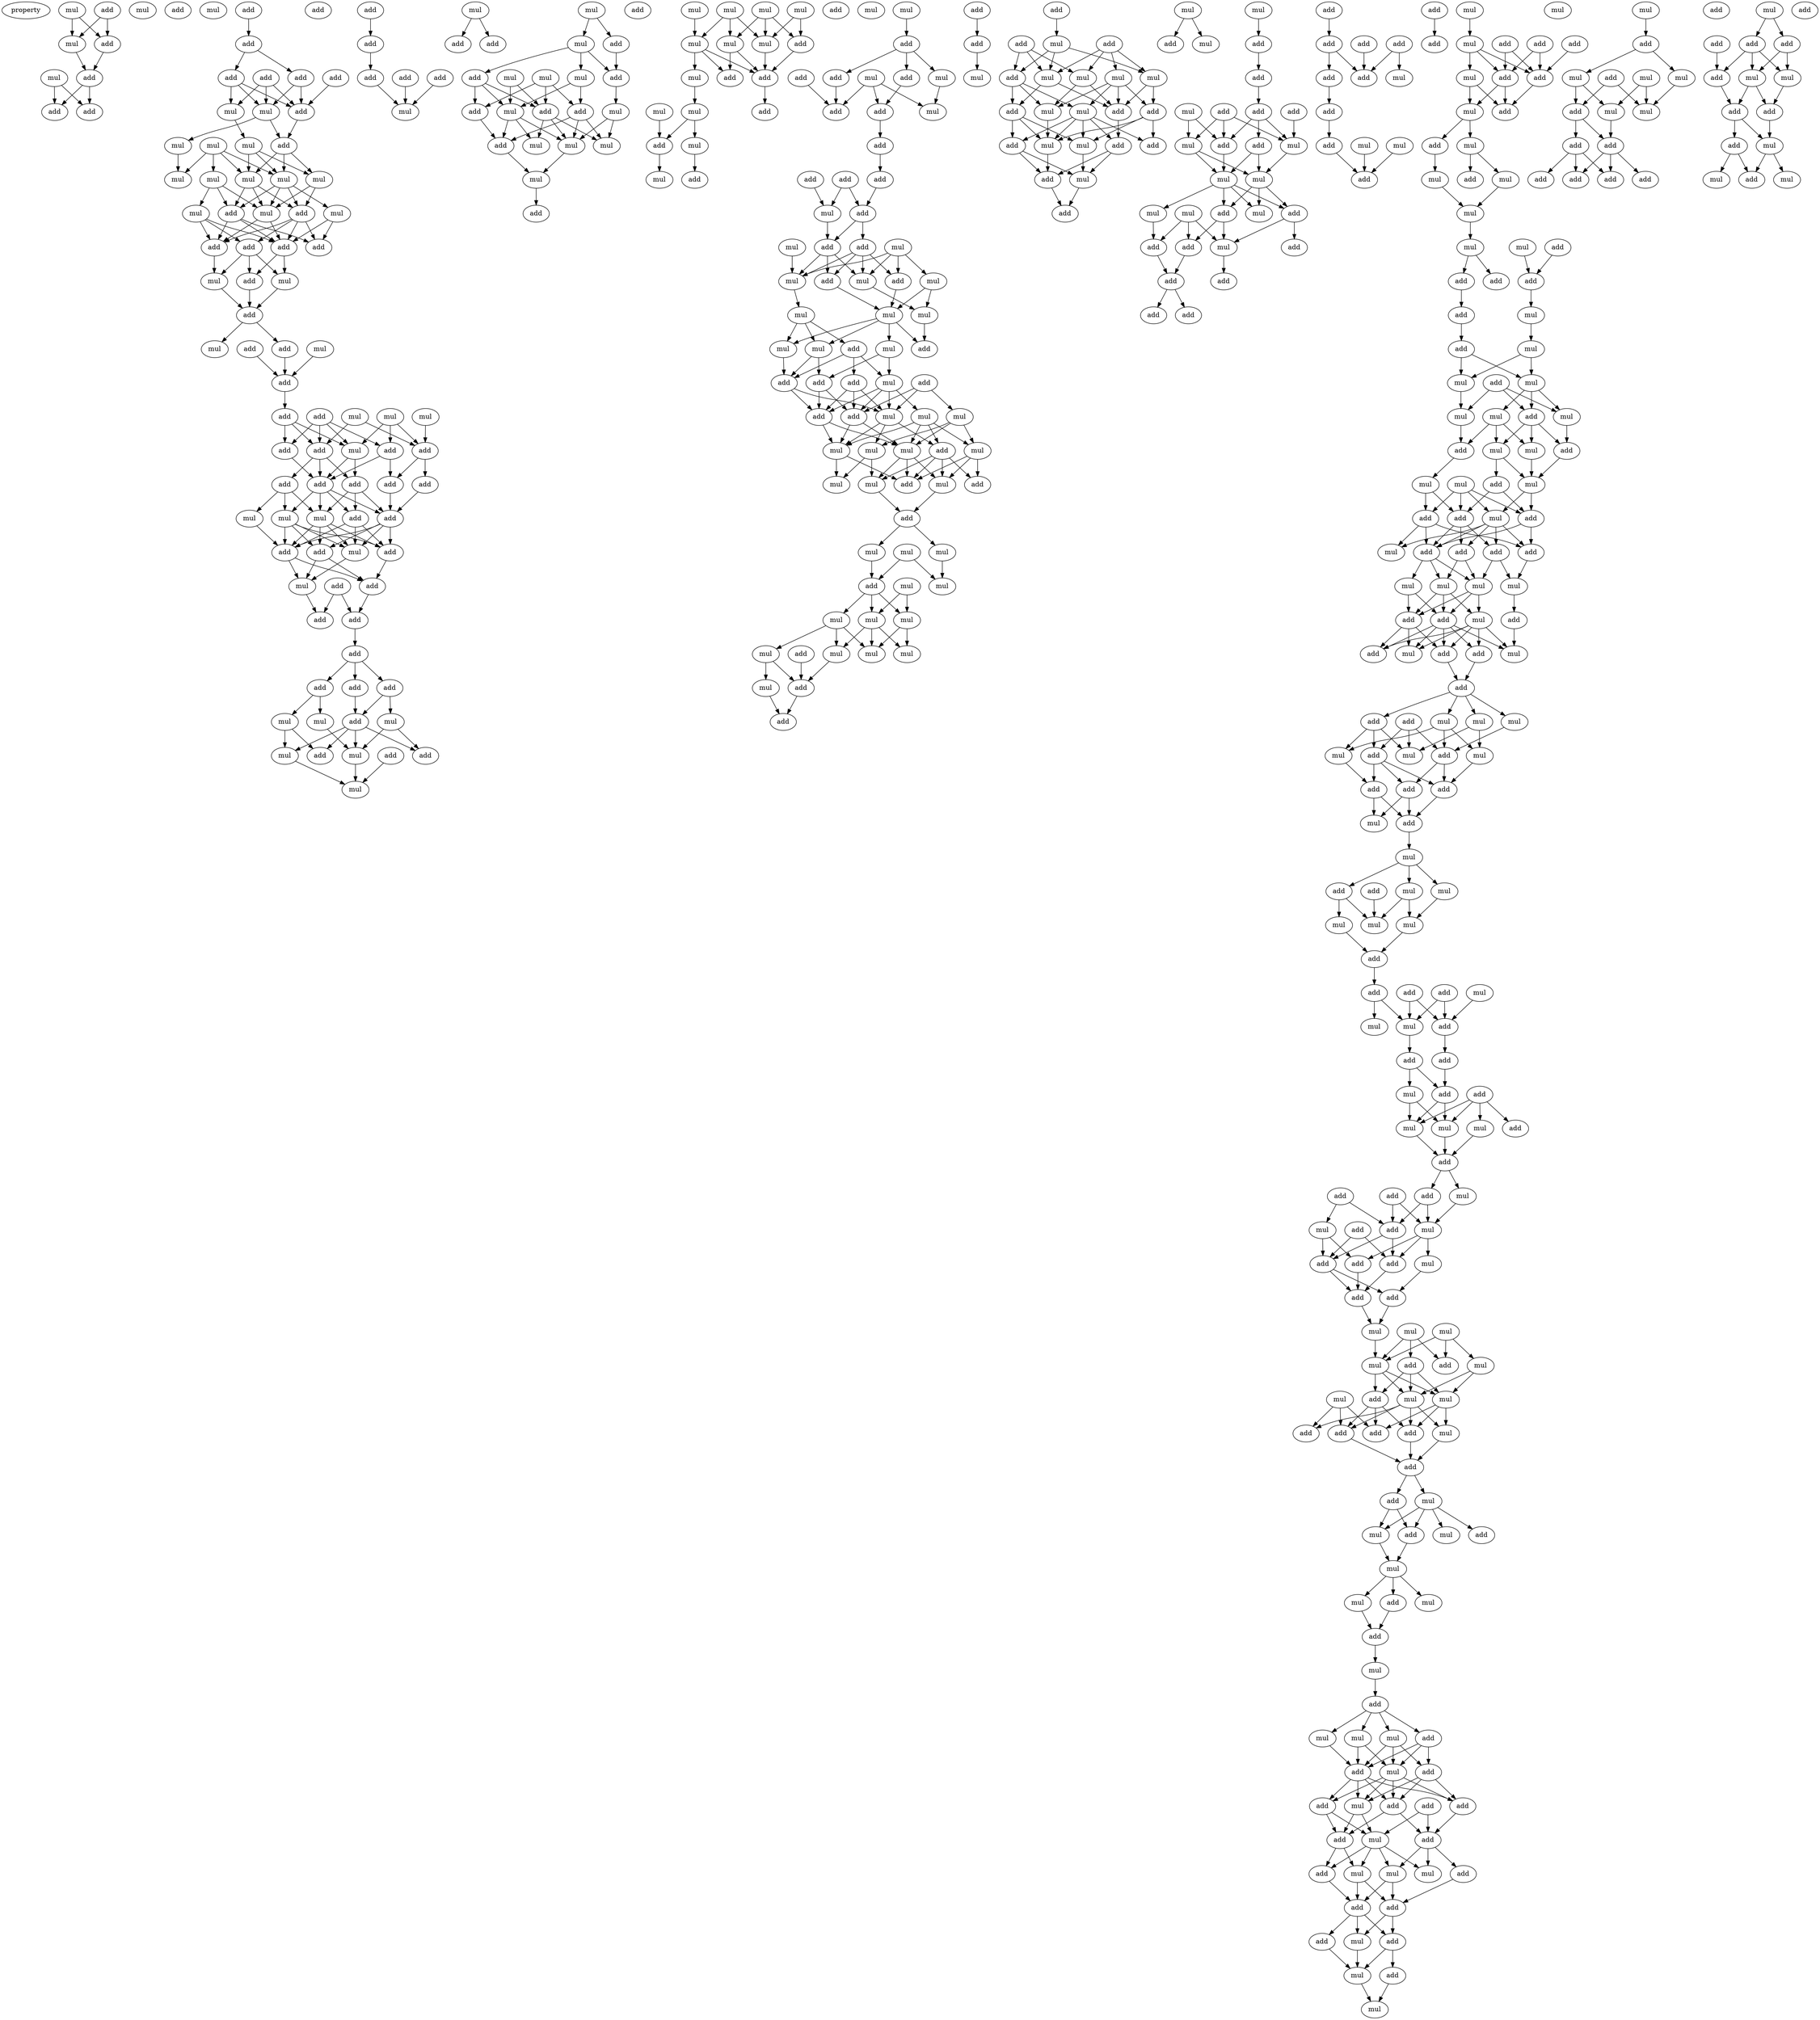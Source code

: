 digraph {
    node [fontcolor=black]
    property [mul=2,lf=1.2]
    0 [ label = mul ];
    1 [ label = add ];
    2 [ label = mul ];
    3 [ label = add ];
    4 [ label = mul ];
    5 [ label = add ];
    6 [ label = mul ];
    7 [ label = add ];
    8 [ label = mul ];
    9 [ label = add ];
    10 [ label = add ];
    11 [ label = add ];
    12 [ label = add ];
    13 [ label = add ];
    14 [ label = add ];
    15 [ label = add ];
    16 [ label = add ];
    17 [ label = mul ];
    18 [ label = mul ];
    19 [ label = add ];
    20 [ label = mul ];
    21 [ label = mul ];
    22 [ label = add ];
    23 [ label = mul ];
    24 [ label = mul ];
    25 [ label = mul ];
    26 [ label = mul ];
    27 [ label = mul ];
    28 [ label = mul ];
    29 [ label = mul ];
    30 [ label = add ];
    31 [ label = mul ];
    32 [ label = add ];
    33 [ label = mul ];
    34 [ label = add ];
    35 [ label = add ];
    36 [ label = add ];
    37 [ label = add ];
    38 [ label = mul ];
    39 [ label = add ];
    40 [ label = mul ];
    41 [ label = add ];
    42 [ label = mul ];
    43 [ label = add ];
    44 [ label = mul ];
    45 [ label = add ];
    46 [ label = add ];
    47 [ label = add ];
    48 [ label = add ];
    49 [ label = add ];
    50 [ label = mul ];
    51 [ label = mul ];
    52 [ label = mul ];
    53 [ label = add ];
    54 [ label = add ];
    55 [ label = add ];
    56 [ label = add ];
    57 [ label = mul ];
    58 [ label = add ];
    59 [ label = add ];
    60 [ label = add ];
    61 [ label = add ];
    62 [ label = add ];
    63 [ label = add ];
    64 [ label = add ];
    65 [ label = mul ];
    66 [ label = mul ];
    67 [ label = mul ];
    68 [ label = add ];
    69 [ label = add ];
    70 [ label = mul ];
    71 [ label = add ];
    72 [ label = add ];
    73 [ label = add ];
    74 [ label = mul ];
    75 [ label = add ];
    76 [ label = add ];
    77 [ label = add ];
    78 [ label = add ];
    79 [ label = add ];
    80 [ label = add ];
    81 [ label = mul ];
    82 [ label = mul ];
    83 [ label = mul ];
    84 [ label = add ];
    85 [ label = mul ];
    86 [ label = mul ];
    87 [ label = add ];
    88 [ label = add ];
    89 [ label = add ];
    90 [ label = add ];
    91 [ label = mul ];
    92 [ label = add ];
    93 [ label = add ];
    94 [ label = add ];
    95 [ label = add ];
    96 [ label = mul ];
    97 [ label = mul ];
    98 [ label = add ];
    99 [ label = mul ];
    100 [ label = add ];
    101 [ label = add ];
    102 [ label = mul ];
    103 [ label = add ];
    104 [ label = add ];
    105 [ label = mul ];
    106 [ label = mul ];
    107 [ label = mul ];
    108 [ label = add ];
    109 [ label = mul ];
    110 [ label = mul ];
    111 [ label = add ];
    112 [ label = add ];
    113 [ label = mul ];
    114 [ label = add ];
    115 [ label = mul ];
    116 [ label = mul ];
    117 [ label = mul ];
    118 [ label = add ];
    119 [ label = add ];
    120 [ label = mul ];
    121 [ label = mul ];
    122 [ label = mul ];
    123 [ label = mul ];
    124 [ label = mul ];
    125 [ label = mul ];
    126 [ label = mul ];
    127 [ label = add ];
    128 [ label = mul ];
    129 [ label = add ];
    130 [ label = add ];
    131 [ label = mul ];
    132 [ label = add ];
    133 [ label = mul ];
    134 [ label = add ];
    135 [ label = mul ];
    136 [ label = add ];
    137 [ label = mul ];
    138 [ label = add ];
    139 [ label = mul ];
    140 [ label = mul ];
    141 [ label = add ];
    142 [ label = add ];
    143 [ label = add ];
    144 [ label = add ];
    145 [ label = mul ];
    146 [ label = mul ];
    147 [ label = mul ];
    148 [ label = add ];
    149 [ label = add ];
    150 [ label = add ];
    151 [ label = add ];
    152 [ label = add ];
    153 [ label = add ];
    154 [ label = mul ];
    155 [ label = add ];
    156 [ label = mul ];
    157 [ label = mul ];
    158 [ label = add ];
    159 [ label = add ];
    160 [ label = mul ];
    161 [ label = mul ];
    162 [ label = add ];
    163 [ label = add ];
    164 [ label = mul ];
    165 [ label = mul ];
    166 [ label = mul ];
    167 [ label = mul ];
    168 [ label = mul ];
    169 [ label = mul ];
    170 [ label = add ];
    171 [ label = add ];
    172 [ label = mul ];
    173 [ label = add ];
    174 [ label = add ];
    175 [ label = add ];
    176 [ label = mul ];
    177 [ label = add ];
    178 [ label = add ];
    179 [ label = mul ];
    180 [ label = add ];
    181 [ label = mul ];
    182 [ label = mul ];
    183 [ label = mul ];
    184 [ label = mul ];
    185 [ label = mul ];
    186 [ label = mul ];
    187 [ label = add ];
    188 [ label = add ];
    189 [ label = mul ];
    190 [ label = mul ];
    191 [ label = mul ];
    192 [ label = add ];
    193 [ label = add ];
    194 [ label = mul ];
    195 [ label = mul ];
    196 [ label = mul ];
    197 [ label = mul ];
    198 [ label = add ];
    199 [ label = mul ];
    200 [ label = mul ];
    201 [ label = mul ];
    202 [ label = mul ];
    203 [ label = add ];
    204 [ label = mul ];
    205 [ label = mul ];
    206 [ label = mul ];
    207 [ label = mul ];
    208 [ label = mul ];
    209 [ label = add ];
    210 [ label = add ];
    211 [ label = add ];
    212 [ label = add ];
    213 [ label = add ];
    214 [ label = add ];
    215 [ label = add ];
    216 [ label = mul ];
    217 [ label = mul ];
    218 [ label = add ];
    219 [ label = mul ];
    220 [ label = mul ];
    221 [ label = mul ];
    222 [ label = mul ];
    223 [ label = mul ];
    224 [ label = add ];
    225 [ label = mul ];
    226 [ label = add ];
    227 [ label = add ];
    228 [ label = add ];
    229 [ label = add ];
    230 [ label = mul ];
    231 [ label = mul ];
    232 [ label = add ];
    233 [ label = mul ];
    234 [ label = add ];
    235 [ label = add ];
    236 [ label = mul ];
    237 [ label = add ];
    238 [ label = mul ];
    239 [ label = mul ];
    240 [ label = add ];
    241 [ label = add ];
    242 [ label = add ];
    243 [ label = mul ];
    244 [ label = add ];
    245 [ label = add ];
    246 [ label = mul ];
    247 [ label = add ];
    248 [ label = add ];
    249 [ label = mul ];
    250 [ label = mul ];
    251 [ label = mul ];
    252 [ label = add ];
    253 [ label = add ];
    254 [ label = mul ];
    255 [ label = mul ];
    256 [ label = mul ];
    257 [ label = add ];
    258 [ label = add ];
    259 [ label = add ];
    260 [ label = mul ];
    261 [ label = add ];
    262 [ label = add ];
    263 [ label = add ];
    264 [ label = add ];
    265 [ label = add ];
    266 [ label = add ];
    267 [ label = add ];
    268 [ label = add ];
    269 [ label = mul ];
    270 [ label = add ];
    271 [ label = add ];
    272 [ label = add ];
    273 [ label = add ];
    274 [ label = mul ];
    275 [ label = add ];
    276 [ label = add ];
    277 [ label = mul ];
    278 [ label = add ];
    279 [ label = mul ];
    280 [ label = add ];
    281 [ label = add ];
    282 [ label = mul ];
    283 [ label = add ];
    284 [ label = mul ];
    285 [ label = add ];
    286 [ label = add ];
    287 [ label = add ];
    288 [ label = mul ];
    289 [ label = mul ];
    290 [ label = add ];
    291 [ label = add ];
    292 [ label = mul ];
    293 [ label = mul ];
    294 [ label = mul ];
    295 [ label = add ];
    296 [ label = mul ];
    297 [ label = mul ];
    298 [ label = add ];
    299 [ label = add ];
    300 [ label = add ];
    301 [ label = mul ];
    302 [ label = add ];
    303 [ label = add ];
    304 [ label = mul ];
    305 [ label = mul ];
    306 [ label = mul ];
    307 [ label = add ];
    308 [ label = add ];
    309 [ label = mul ];
    310 [ label = mul ];
    311 [ label = mul ];
    312 [ label = add ];
    313 [ label = mul ];
    314 [ label = add ];
    315 [ label = mul ];
    316 [ label = add ];
    317 [ label = mul ];
    318 [ label = mul ];
    319 [ label = mul ];
    320 [ label = mul ];
    321 [ label = add ];
    322 [ label = add ];
    323 [ label = add ];
    324 [ label = mul ];
    325 [ label = add ];
    326 [ label = add ];
    327 [ label = add ];
    328 [ label = add ];
    329 [ label = mul ];
    330 [ label = mul ];
    331 [ label = mul ];
    332 [ label = mul ];
    333 [ label = add ];
    334 [ label = add ];
    335 [ label = mul ];
    336 [ label = add ];
    337 [ label = add ];
    338 [ label = add ];
    339 [ label = add ];
    340 [ label = mul ];
    341 [ label = mul ];
    342 [ label = add ];
    343 [ label = mul ];
    344 [ label = mul ];
    345 [ label = add ];
    346 [ label = mul ];
    347 [ label = add ];
    348 [ label = mul ];
    349 [ label = mul ];
    350 [ label = mul ];
    351 [ label = add ];
    352 [ label = add ];
    353 [ label = add ];
    354 [ label = add ];
    355 [ label = add ];
    356 [ label = add ];
    357 [ label = mul ];
    358 [ label = mul ];
    359 [ label = add ];
    360 [ label = add ];
    361 [ label = mul ];
    362 [ label = mul ];
    363 [ label = mul ];
    364 [ label = mul ];
    365 [ label = mul ];
    366 [ label = add ];
    367 [ label = add ];
    368 [ label = mul ];
    369 [ label = add ];
    370 [ label = add ];
    371 [ label = mul ];
    372 [ label = add ];
    373 [ label = mul ];
    374 [ label = add ];
    375 [ label = add ];
    376 [ label = add ];
    377 [ label = mul ];
    378 [ label = add ];
    379 [ label = add ];
    380 [ label = mul ];
    381 [ label = mul ];
    382 [ label = mul ];
    383 [ label = add ];
    384 [ label = add ];
    385 [ label = add ];
    386 [ label = mul ];
    387 [ label = add ];
    388 [ label = add ];
    389 [ label = mul ];
    390 [ label = mul ];
    391 [ label = add ];
    392 [ label = add ];
    393 [ label = add ];
    394 [ label = mul ];
    395 [ label = add ];
    396 [ label = add ];
    397 [ label = add ];
    398 [ label = mul ];
    399 [ label = mul ];
    400 [ label = mul ];
    401 [ label = add ];
    402 [ label = add ];
    403 [ label = mul ];
    404 [ label = mul ];
    405 [ label = mul ];
    406 [ label = add ];
    407 [ label = mul ];
    408 [ label = mul ];
    409 [ label = mul ];
    410 [ label = add ];
    411 [ label = add ];
    412 [ label = add ];
    413 [ label = add ];
    414 [ label = add ];
    415 [ label = add ];
    416 [ label = mul ];
    417 [ label = mul ];
    418 [ label = mul ];
    419 [ label = add ];
    420 [ label = add ];
    421 [ label = mul ];
    422 [ label = add ];
    423 [ label = mul ];
    424 [ label = mul ];
    425 [ label = add ];
    426 [ label = mul ];
    427 [ label = mul ];
    428 [ label = add ];
    429 [ label = mul ];
    430 [ label = mul ];
    431 [ label = mul ];
    432 [ label = add ];
    433 [ label = add ];
    434 [ label = add ];
    435 [ label = mul ];
    436 [ label = add ];
    437 [ label = mul ];
    438 [ label = add ];
    439 [ label = add ];
    440 [ label = add ];
    441 [ label = add ];
    442 [ label = mul ];
    443 [ label = add ];
    444 [ label = mul ];
    445 [ label = add ];
    446 [ label = add ];
    447 [ label = mul ];
    448 [ label = mul ];
    449 [ label = add ];
    450 [ label = add ];
    451 [ label = add ];
    452 [ label = mul ];
    453 [ label = add ];
    454 [ label = mul ];
    455 [ label = add ];
    456 [ label = mul ];
    457 [ label = mul ];
    458 [ label = add ];
    459 [ label = mul ];
    460 [ label = mul ];
    461 [ label = mul ];
    462 [ label = add ];
    463 [ label = add ];
    464 [ label = mul ];
    465 [ label = add ];
    466 [ label = mul ];
    467 [ label = add ];
    468 [ label = add ];
    469 [ label = add ];
    470 [ label = add ];
    471 [ label = add ];
    472 [ label = add ];
    473 [ label = mul ];
    474 [ label = add ];
    475 [ label = add ];
    476 [ label = add ];
    477 [ label = add ];
    478 [ label = mul ];
    479 [ label = mul ];
    480 [ label = add ];
    481 [ label = add ];
    482 [ label = add ];
    483 [ label = mul ];
    484 [ label = mul ];
    485 [ label = add ];
    486 [ label = add ];
    487 [ label = mul ];
    0 -> 4 [ name = 0 ];
    0 -> 5 [ name = 1 ];
    1 -> 4 [ name = 2 ];
    1 -> 5 [ name = 3 ];
    4 -> 7 [ name = 4 ];
    5 -> 7 [ name = 5 ];
    6 -> 9 [ name = 6 ];
    6 -> 10 [ name = 7 ];
    7 -> 9 [ name = 8 ];
    7 -> 10 [ name = 9 ];
    11 -> 12 [ name = 10 ];
    12 -> 13 [ name = 11 ];
    12 -> 16 [ name = 12 ];
    13 -> 17 [ name = 13 ];
    13 -> 19 [ name = 14 ];
    14 -> 17 [ name = 15 ];
    14 -> 18 [ name = 16 ];
    14 -> 19 [ name = 17 ];
    15 -> 19 [ name = 18 ];
    16 -> 17 [ name = 19 ];
    16 -> 18 [ name = 20 ];
    16 -> 19 [ name = 21 ];
    17 -> 22 [ name = 22 ];
    17 -> 23 [ name = 23 ];
    18 -> 21 [ name = 24 ];
    19 -> 22 [ name = 25 ];
    20 -> 24 [ name = 26 ];
    20 -> 25 [ name = 27 ];
    20 -> 26 [ name = 28 ];
    20 -> 27 [ name = 29 ];
    21 -> 24 [ name = 30 ];
    21 -> 27 [ name = 31 ];
    21 -> 28 [ name = 32 ];
    22 -> 24 [ name = 33 ];
    22 -> 27 [ name = 34 ];
    22 -> 28 [ name = 35 ];
    23 -> 26 [ name = 36 ];
    24 -> 30 [ name = 37 ];
    24 -> 31 [ name = 38 ];
    24 -> 32 [ name = 39 ];
    25 -> 29 [ name = 40 ];
    25 -> 31 [ name = 41 ];
    25 -> 32 [ name = 42 ];
    27 -> 30 [ name = 43 ];
    27 -> 31 [ name = 44 ];
    27 -> 32 [ name = 45 ];
    27 -> 33 [ name = 46 ];
    28 -> 30 [ name = 47 ];
    28 -> 31 [ name = 48 ];
    29 -> 35 [ name = 49 ];
    29 -> 36 [ name = 50 ];
    29 -> 37 [ name = 51 ];
    30 -> 34 [ name = 52 ];
    30 -> 35 [ name = 53 ];
    30 -> 36 [ name = 54 ];
    30 -> 37 [ name = 55 ];
    31 -> 36 [ name = 56 ];
    31 -> 37 [ name = 57 ];
    32 -> 34 [ name = 58 ];
    32 -> 36 [ name = 59 ];
    32 -> 37 [ name = 60 ];
    33 -> 34 [ name = 61 ];
    33 -> 37 [ name = 62 ];
    35 -> 38 [ name = 63 ];
    35 -> 39 [ name = 64 ];
    35 -> 40 [ name = 65 ];
    36 -> 40 [ name = 66 ];
    37 -> 38 [ name = 67 ];
    37 -> 39 [ name = 68 ];
    38 -> 41 [ name = 69 ];
    39 -> 41 [ name = 70 ];
    40 -> 41 [ name = 71 ];
    41 -> 44 [ name = 72 ];
    41 -> 46 [ name = 73 ];
    42 -> 47 [ name = 74 ];
    45 -> 47 [ name = 75 ];
    46 -> 47 [ name = 76 ];
    47 -> 49 [ name = 77 ];
    48 -> 54 [ name = 78 ];
    48 -> 55 [ name = 79 ];
    48 -> 56 [ name = 80 ];
    48 -> 57 [ name = 81 ];
    49 -> 55 [ name = 82 ];
    49 -> 56 [ name = 83 ];
    49 -> 57 [ name = 84 ];
    50 -> 53 [ name = 85 ];
    50 -> 55 [ name = 86 ];
    51 -> 53 [ name = 87 ];
    52 -> 53 [ name = 88 ];
    52 -> 54 [ name = 89 ];
    52 -> 57 [ name = 90 ];
    53 -> 58 [ name = 91 ];
    53 -> 62 [ name = 92 ];
    54 -> 61 [ name = 93 ];
    54 -> 62 [ name = 94 ];
    55 -> 59 [ name = 95 ];
    55 -> 60 [ name = 96 ];
    55 -> 61 [ name = 97 ];
    56 -> 61 [ name = 98 ];
    57 -> 59 [ name = 99 ];
    57 -> 61 [ name = 100 ];
    58 -> 63 [ name = 101 ];
    59 -> 63 [ name = 102 ];
    59 -> 64 [ name = 103 ];
    59 -> 66 [ name = 104 ];
    60 -> 65 [ name = 105 ];
    60 -> 66 [ name = 106 ];
    60 -> 67 [ name = 107 ];
    61 -> 63 [ name = 108 ];
    61 -> 64 [ name = 109 ];
    61 -> 65 [ name = 110 ];
    61 -> 66 [ name = 111 ];
    62 -> 63 [ name = 112 ];
    63 -> 68 [ name = 113 ];
    63 -> 69 [ name = 114 ];
    63 -> 70 [ name = 115 ];
    63 -> 71 [ name = 116 ];
    64 -> 68 [ name = 117 ];
    64 -> 69 [ name = 118 ];
    64 -> 70 [ name = 119 ];
    65 -> 68 [ name = 120 ];
    65 -> 69 [ name = 121 ];
    65 -> 70 [ name = 122 ];
    65 -> 71 [ name = 123 ];
    66 -> 68 [ name = 124 ];
    66 -> 69 [ name = 125 ];
    66 -> 70 [ name = 126 ];
    66 -> 71 [ name = 127 ];
    67 -> 68 [ name = 128 ];
    68 -> 72 [ name = 129 ];
    68 -> 74 [ name = 130 ];
    69 -> 72 [ name = 131 ];
    70 -> 74 [ name = 132 ];
    71 -> 72 [ name = 133 ];
    71 -> 74 [ name = 134 ];
    72 -> 76 [ name = 135 ];
    73 -> 75 [ name = 136 ];
    73 -> 76 [ name = 137 ];
    74 -> 75 [ name = 138 ];
    76 -> 77 [ name = 139 ];
    77 -> 78 [ name = 140 ];
    77 -> 79 [ name = 141 ];
    77 -> 80 [ name = 142 ];
    78 -> 81 [ name = 143 ];
    78 -> 83 [ name = 144 ];
    79 -> 82 [ name = 145 ];
    79 -> 84 [ name = 146 ];
    80 -> 84 [ name = 147 ];
    81 -> 86 [ name = 148 ];
    82 -> 86 [ name = 149 ];
    82 -> 89 [ name = 150 ];
    83 -> 85 [ name = 151 ];
    83 -> 87 [ name = 152 ];
    84 -> 85 [ name = 153 ];
    84 -> 86 [ name = 154 ];
    84 -> 87 [ name = 155 ];
    84 -> 89 [ name = 156 ];
    85 -> 91 [ name = 157 ];
    86 -> 91 [ name = 158 ];
    88 -> 91 [ name = 159 ];
    90 -> 92 [ name = 160 ];
    92 -> 93 [ name = 161 ];
    93 -> 96 [ name = 162 ];
    94 -> 96 [ name = 163 ];
    95 -> 96 [ name = 164 ];
    97 -> 98 [ name = 165 ];
    97 -> 100 [ name = 166 ];
    99 -> 101 [ name = 167 ];
    99 -> 102 [ name = 168 ];
    101 -> 103 [ name = 169 ];
    102 -> 103 [ name = 170 ];
    102 -> 104 [ name = 171 ];
    102 -> 107 [ name = 172 ];
    103 -> 110 [ name = 173 ];
    104 -> 108 [ name = 174 ];
    104 -> 109 [ name = 175 ];
    104 -> 111 [ name = 176 ];
    105 -> 108 [ name = 177 ];
    105 -> 111 [ name = 178 ];
    105 -> 112 [ name = 179 ];
    106 -> 108 [ name = 180 ];
    106 -> 109 [ name = 181 ];
    107 -> 109 [ name = 182 ];
    107 -> 112 [ name = 183 ];
    108 -> 113 [ name = 184 ];
    108 -> 115 [ name = 185 ];
    108 -> 116 [ name = 186 ];
    109 -> 113 [ name = 187 ];
    109 -> 114 [ name = 188 ];
    109 -> 115 [ name = 189 ];
    110 -> 115 [ name = 190 ];
    110 -> 116 [ name = 191 ];
    111 -> 114 [ name = 192 ];
    112 -> 114 [ name = 193 ];
    112 -> 115 [ name = 194 ];
    112 -> 116 [ name = 195 ];
    114 -> 117 [ name = 196 ];
    115 -> 117 [ name = 197 ];
    117 -> 118 [ name = 198 ];
    120 -> 126 [ name = 199 ];
    121 -> 125 [ name = 200 ];
    121 -> 127 [ name = 201 ];
    122 -> 124 [ name = 202 ];
    122 -> 125 [ name = 203 ];
    122 -> 127 [ name = 204 ];
    123 -> 124 [ name = 205 ];
    123 -> 125 [ name = 206 ];
    123 -> 126 [ name = 207 ];
    124 -> 129 [ name = 208 ];
    124 -> 130 [ name = 209 ];
    125 -> 129 [ name = 210 ];
    126 -> 128 [ name = 211 ];
    126 -> 129 [ name = 212 ];
    126 -> 130 [ name = 213 ];
    127 -> 129 [ name = 214 ];
    128 -> 133 [ name = 215 ];
    129 -> 132 [ name = 216 ];
    131 -> 134 [ name = 217 ];
    133 -> 134 [ name = 218 ];
    133 -> 135 [ name = 219 ];
    134 -> 137 [ name = 220 ];
    135 -> 138 [ name = 221 ];
    140 -> 141 [ name = 222 ];
    141 -> 142 [ name = 223 ];
    141 -> 144 [ name = 224 ];
    141 -> 146 [ name = 225 ];
    142 -> 149 [ name = 226 ];
    143 -> 148 [ name = 227 ];
    144 -> 148 [ name = 228 ];
    145 -> 147 [ name = 229 ];
    145 -> 148 [ name = 230 ];
    145 -> 149 [ name = 231 ];
    146 -> 147 [ name = 232 ];
    149 -> 150 [ name = 233 ];
    150 -> 151 [ name = 234 ];
    151 -> 155 [ name = 235 ];
    152 -> 154 [ name = 236 ];
    153 -> 154 [ name = 237 ];
    153 -> 155 [ name = 238 ];
    154 -> 158 [ name = 239 ];
    155 -> 158 [ name = 240 ];
    155 -> 159 [ name = 241 ];
    156 -> 160 [ name = 242 ];
    157 -> 160 [ name = 243 ];
    157 -> 161 [ name = 244 ];
    157 -> 162 [ name = 245 ];
    157 -> 164 [ name = 246 ];
    158 -> 160 [ name = 247 ];
    158 -> 161 [ name = 248 ];
    158 -> 163 [ name = 249 ];
    159 -> 160 [ name = 250 ];
    159 -> 161 [ name = 251 ];
    159 -> 162 [ name = 252 ];
    159 -> 163 [ name = 253 ];
    160 -> 165 [ name = 254 ];
    161 -> 167 [ name = 255 ];
    162 -> 166 [ name = 256 ];
    163 -> 166 [ name = 257 ];
    164 -> 166 [ name = 258 ];
    164 -> 167 [ name = 259 ];
    165 -> 168 [ name = 260 ];
    165 -> 169 [ name = 261 ];
    165 -> 170 [ name = 262 ];
    166 -> 168 [ name = 263 ];
    166 -> 169 [ name = 264 ];
    166 -> 171 [ name = 265 ];
    166 -> 172 [ name = 266 ];
    167 -> 171 [ name = 267 ];
    168 -> 175 [ name = 268 ];
    168 -> 177 [ name = 269 ];
    169 -> 177 [ name = 270 ];
    170 -> 173 [ name = 271 ];
    170 -> 176 [ name = 272 ];
    170 -> 177 [ name = 273 ];
    172 -> 175 [ name = 274 ];
    172 -> 176 [ name = 275 ];
    173 -> 178 [ name = 276 ];
    173 -> 180 [ name = 277 ];
    173 -> 182 [ name = 278 ];
    174 -> 180 [ name = 279 ];
    174 -> 181 [ name = 280 ];
    174 -> 182 [ name = 281 ];
    175 -> 178 [ name = 282 ];
    175 -> 180 [ name = 283 ];
    176 -> 178 [ name = 284 ];
    176 -> 179 [ name = 285 ];
    176 -> 180 [ name = 286 ];
    176 -> 182 [ name = 287 ];
    177 -> 178 [ name = 288 ];
    177 -> 182 [ name = 289 ];
    178 -> 183 [ name = 290 ];
    178 -> 184 [ name = 291 ];
    179 -> 183 [ name = 292 ];
    179 -> 184 [ name = 293 ];
    179 -> 185 [ name = 294 ];
    179 -> 187 [ name = 295 ];
    180 -> 183 [ name = 296 ];
    180 -> 184 [ name = 297 ];
    181 -> 183 [ name = 298 ];
    181 -> 185 [ name = 299 ];
    181 -> 186 [ name = 300 ];
    182 -> 184 [ name = 301 ];
    182 -> 186 [ name = 302 ];
    182 -> 187 [ name = 303 ];
    183 -> 190 [ name = 304 ];
    183 -> 191 [ name = 305 ];
    183 -> 192 [ name = 306 ];
    184 -> 189 [ name = 307 ];
    184 -> 192 [ name = 308 ];
    185 -> 188 [ name = 309 ];
    185 -> 191 [ name = 310 ];
    185 -> 192 [ name = 311 ];
    186 -> 189 [ name = 312 ];
    186 -> 190 [ name = 313 ];
    187 -> 188 [ name = 314 ];
    187 -> 190 [ name = 315 ];
    187 -> 191 [ name = 316 ];
    187 -> 192 [ name = 317 ];
    190 -> 193 [ name = 318 ];
    191 -> 193 [ name = 319 ];
    193 -> 195 [ name = 320 ];
    193 -> 196 [ name = 321 ];
    194 -> 198 [ name = 322 ];
    194 -> 199 [ name = 323 ];
    195 -> 199 [ name = 324 ];
    196 -> 198 [ name = 325 ];
    197 -> 200 [ name = 326 ];
    197 -> 201 [ name = 327 ];
    198 -> 200 [ name = 328 ];
    198 -> 201 [ name = 329 ];
    198 -> 202 [ name = 330 ];
    200 -> 205 [ name = 331 ];
    200 -> 207 [ name = 332 ];
    201 -> 205 [ name = 333 ];
    201 -> 206 [ name = 334 ];
    201 -> 207 [ name = 335 ];
    202 -> 204 [ name = 336 ];
    202 -> 206 [ name = 337 ];
    202 -> 207 [ name = 338 ];
    203 -> 209 [ name = 339 ];
    204 -> 208 [ name = 340 ];
    204 -> 209 [ name = 341 ];
    206 -> 209 [ name = 342 ];
    208 -> 210 [ name = 343 ];
    209 -> 210 [ name = 344 ];
    211 -> 213 [ name = 345 ];
    212 -> 217 [ name = 346 ];
    213 -> 216 [ name = 347 ];
    214 -> 219 [ name = 348 ];
    214 -> 220 [ name = 349 ];
    214 -> 221 [ name = 350 ];
    214 -> 222 [ name = 351 ];
    215 -> 218 [ name = 352 ];
    215 -> 220 [ name = 353 ];
    215 -> 221 [ name = 354 ];
    217 -> 218 [ name = 355 ];
    217 -> 221 [ name = 356 ];
    217 -> 222 [ name = 357 ];
    218 -> 223 [ name = 358 ];
    218 -> 225 [ name = 359 ];
    218 -> 226 [ name = 360 ];
    219 -> 223 [ name = 361 ];
    219 -> 224 [ name = 362 ];
    219 -> 225 [ name = 363 ];
    219 -> 227 [ name = 364 ];
    220 -> 225 [ name = 365 ];
    220 -> 227 [ name = 366 ];
    221 -> 226 [ name = 367 ];
    221 -> 227 [ name = 368 ];
    222 -> 224 [ name = 369 ];
    222 -> 227 [ name = 370 ];
    223 -> 228 [ name = 371 ];
    223 -> 229 [ name = 372 ];
    223 -> 230 [ name = 373 ];
    223 -> 231 [ name = 374 ];
    223 -> 232 [ name = 375 ];
    224 -> 228 [ name = 376 ];
    224 -> 230 [ name = 377 ];
    224 -> 231 [ name = 378 ];
    225 -> 231 [ name = 379 ];
    226 -> 230 [ name = 380 ];
    226 -> 231 [ name = 381 ];
    226 -> 232 [ name = 382 ];
    227 -> 229 [ name = 383 ];
    229 -> 233 [ name = 384 ];
    229 -> 234 [ name = 385 ];
    230 -> 233 [ name = 386 ];
    231 -> 234 [ name = 387 ];
    232 -> 233 [ name = 388 ];
    232 -> 234 [ name = 389 ];
    233 -> 235 [ name = 390 ];
    234 -> 235 [ name = 391 ];
    236 -> 237 [ name = 392 ];
    236 -> 239 [ name = 393 ];
    238 -> 240 [ name = 394 ];
    240 -> 241 [ name = 395 ];
    241 -> 242 [ name = 396 ];
    242 -> 247 [ name = 397 ];
    242 -> 248 [ name = 398 ];
    242 -> 249 [ name = 399 ];
    243 -> 246 [ name = 400 ];
    243 -> 248 [ name = 401 ];
    244 -> 249 [ name = 402 ];
    245 -> 246 [ name = 403 ];
    245 -> 248 [ name = 404 ];
    245 -> 249 [ name = 405 ];
    246 -> 250 [ name = 406 ];
    246 -> 251 [ name = 407 ];
    247 -> 250 [ name = 408 ];
    247 -> 251 [ name = 409 ];
    248 -> 250 [ name = 410 ];
    249 -> 251 [ name = 411 ];
    250 -> 252 [ name = 412 ];
    250 -> 253 [ name = 413 ];
    250 -> 255 [ name = 414 ];
    250 -> 256 [ name = 415 ];
    251 -> 252 [ name = 416 ];
    251 -> 253 [ name = 417 ];
    251 -> 255 [ name = 418 ];
    252 -> 257 [ name = 419 ];
    252 -> 260 [ name = 420 ];
    253 -> 258 [ name = 421 ];
    253 -> 260 [ name = 422 ];
    254 -> 258 [ name = 423 ];
    254 -> 259 [ name = 424 ];
    254 -> 260 [ name = 425 ];
    256 -> 259 [ name = 426 ];
    258 -> 261 [ name = 427 ];
    259 -> 261 [ name = 428 ];
    260 -> 262 [ name = 429 ];
    261 -> 263 [ name = 430 ];
    261 -> 264 [ name = 431 ];
    265 -> 268 [ name = 432 ];
    266 -> 271 [ name = 433 ];
    267 -> 269 [ name = 434 ];
    267 -> 271 [ name = 435 ];
    268 -> 270 [ name = 436 ];
    268 -> 271 [ name = 437 ];
    270 -> 272 [ name = 438 ];
    272 -> 275 [ name = 439 ];
    273 -> 276 [ name = 440 ];
    274 -> 278 [ name = 441 ];
    275 -> 278 [ name = 442 ];
    277 -> 278 [ name = 443 ];
    279 -> 282 [ name = 444 ];
    280 -> 285 [ name = 445 ];
    280 -> 286 [ name = 446 ];
    281 -> 286 [ name = 447 ];
    282 -> 284 [ name = 448 ];
    282 -> 285 [ name = 449 ];
    282 -> 286 [ name = 450 ];
    283 -> 285 [ name = 451 ];
    283 -> 286 [ name = 452 ];
    284 -> 287 [ name = 453 ];
    284 -> 288 [ name = 454 ];
    285 -> 287 [ name = 455 ];
    285 -> 288 [ name = 456 ];
    286 -> 287 [ name = 457 ];
    288 -> 289 [ name = 458 ];
    288 -> 290 [ name = 459 ];
    289 -> 291 [ name = 460 ];
    289 -> 292 [ name = 461 ];
    290 -> 293 [ name = 462 ];
    292 -> 294 [ name = 463 ];
    293 -> 294 [ name = 464 ];
    294 -> 297 [ name = 465 ];
    295 -> 299 [ name = 466 ];
    296 -> 299 [ name = 467 ];
    297 -> 298 [ name = 468 ];
    297 -> 300 [ name = 469 ];
    299 -> 301 [ name = 470 ];
    300 -> 302 [ name = 471 ];
    301 -> 304 [ name = 472 ];
    302 -> 303 [ name = 473 ];
    303 -> 305 [ name = 474 ];
    303 -> 306 [ name = 475 ];
    304 -> 305 [ name = 476 ];
    304 -> 306 [ name = 477 ];
    305 -> 310 [ name = 478 ];
    306 -> 308 [ name = 479 ];
    306 -> 309 [ name = 480 ];
    306 -> 311 [ name = 481 ];
    307 -> 308 [ name = 482 ];
    307 -> 310 [ name = 483 ];
    307 -> 311 [ name = 484 ];
    308 -> 313 [ name = 485 ];
    308 -> 314 [ name = 486 ];
    308 -> 315 [ name = 487 ];
    309 -> 312 [ name = 488 ];
    309 -> 313 [ name = 489 ];
    309 -> 315 [ name = 490 ];
    310 -> 312 [ name = 491 ];
    311 -> 314 [ name = 492 ];
    312 -> 319 [ name = 493 ];
    313 -> 318 [ name = 494 ];
    314 -> 318 [ name = 495 ];
    315 -> 316 [ name = 496 ];
    315 -> 318 [ name = 497 ];
    316 -> 322 [ name = 498 ];
    316 -> 323 [ name = 499 ];
    317 -> 320 [ name = 500 ];
    317 -> 321 [ name = 501 ];
    317 -> 322 [ name = 502 ];
    317 -> 323 [ name = 503 ];
    318 -> 320 [ name = 504 ];
    318 -> 323 [ name = 505 ];
    319 -> 321 [ name = 506 ];
    319 -> 322 [ name = 507 ];
    320 -> 324 [ name = 508 ];
    320 -> 325 [ name = 509 ];
    320 -> 326 [ name = 510 ];
    320 -> 327 [ name = 511 ];
    320 -> 328 [ name = 512 ];
    321 -> 324 [ name = 513 ];
    321 -> 327 [ name = 514 ];
    321 -> 328 [ name = 515 ];
    322 -> 325 [ name = 516 ];
    322 -> 326 [ name = 517 ];
    322 -> 327 [ name = 518 ];
    323 -> 327 [ name = 519 ];
    323 -> 328 [ name = 520 ];
    325 -> 330 [ name = 521 ];
    325 -> 331 [ name = 522 ];
    326 -> 329 [ name = 523 ];
    326 -> 330 [ name = 524 ];
    327 -> 330 [ name = 525 ];
    327 -> 331 [ name = 526 ];
    327 -> 332 [ name = 527 ];
    328 -> 329 [ name = 528 ];
    329 -> 336 [ name = 529 ];
    330 -> 333 [ name = 530 ];
    330 -> 334 [ name = 531 ];
    330 -> 335 [ name = 532 ];
    331 -> 333 [ name = 533 ];
    331 -> 334 [ name = 534 ];
    331 -> 335 [ name = 535 ];
    332 -> 333 [ name = 536 ];
    332 -> 334 [ name = 537 ];
    333 -> 337 [ name = 538 ];
    333 -> 338 [ name = 539 ];
    333 -> 339 [ name = 540 ];
    333 -> 340 [ name = 541 ];
    333 -> 341 [ name = 542 ];
    334 -> 337 [ name = 543 ];
    334 -> 338 [ name = 544 ];
    334 -> 341 [ name = 545 ];
    335 -> 337 [ name = 546 ];
    335 -> 338 [ name = 547 ];
    335 -> 339 [ name = 548 ];
    335 -> 340 [ name = 549 ];
    335 -> 341 [ name = 550 ];
    336 -> 340 [ name = 551 ];
    338 -> 342 [ name = 552 ];
    339 -> 342 [ name = 553 ];
    342 -> 343 [ name = 554 ];
    342 -> 344 [ name = 555 ];
    342 -> 345 [ name = 556 ];
    342 -> 346 [ name = 557 ];
    343 -> 348 [ name = 558 ];
    343 -> 350 [ name = 559 ];
    343 -> 352 [ name = 560 ];
    344 -> 352 [ name = 561 ];
    345 -> 349 [ name = 562 ];
    345 -> 350 [ name = 563 ];
    345 -> 351 [ name = 564 ];
    346 -> 348 [ name = 565 ];
    346 -> 349 [ name = 566 ];
    347 -> 349 [ name = 567 ];
    347 -> 351 [ name = 568 ];
    347 -> 352 [ name = 569 ];
    348 -> 354 [ name = 570 ];
    350 -> 355 [ name = 571 ];
    351 -> 353 [ name = 572 ];
    351 -> 354 [ name = 573 ];
    351 -> 355 [ name = 574 ];
    352 -> 353 [ name = 575 ];
    352 -> 354 [ name = 576 ];
    353 -> 356 [ name = 577 ];
    353 -> 357 [ name = 578 ];
    354 -> 356 [ name = 579 ];
    355 -> 356 [ name = 580 ];
    355 -> 357 [ name = 581 ];
    356 -> 358 [ name = 582 ];
    358 -> 359 [ name = 583 ];
    358 -> 361 [ name = 584 ];
    358 -> 362 [ name = 585 ];
    359 -> 363 [ name = 586 ];
    359 -> 364 [ name = 587 ];
    360 -> 364 [ name = 588 ];
    361 -> 365 [ name = 589 ];
    362 -> 364 [ name = 590 ];
    362 -> 365 [ name = 591 ];
    363 -> 366 [ name = 592 ];
    365 -> 366 [ name = 593 ];
    366 -> 369 [ name = 594 ];
    367 -> 371 [ name = 595 ];
    367 -> 372 [ name = 596 ];
    368 -> 372 [ name = 597 ];
    369 -> 371 [ name = 598 ];
    369 -> 373 [ name = 599 ];
    370 -> 371 [ name = 600 ];
    370 -> 372 [ name = 601 ];
    371 -> 374 [ name = 602 ];
    372 -> 375 [ name = 603 ];
    374 -> 376 [ name = 604 ];
    374 -> 377 [ name = 605 ];
    375 -> 376 [ name = 606 ];
    376 -> 381 [ name = 607 ];
    376 -> 382 [ name = 608 ];
    377 -> 381 [ name = 609 ];
    377 -> 382 [ name = 610 ];
    378 -> 379 [ name = 611 ];
    378 -> 380 [ name = 612 ];
    378 -> 381 [ name = 613 ];
    378 -> 382 [ name = 614 ];
    380 -> 383 [ name = 615 ];
    381 -> 383 [ name = 616 ];
    382 -> 383 [ name = 617 ];
    383 -> 385 [ name = 618 ];
    383 -> 386 [ name = 619 ];
    384 -> 388 [ name = 620 ];
    384 -> 390 [ name = 621 ];
    385 -> 388 [ name = 622 ];
    385 -> 389 [ name = 623 ];
    386 -> 389 [ name = 624 ];
    387 -> 388 [ name = 625 ];
    387 -> 389 [ name = 626 ];
    388 -> 392 [ name = 627 ];
    388 -> 393 [ name = 628 ];
    389 -> 392 [ name = 629 ];
    389 -> 394 [ name = 630 ];
    389 -> 395 [ name = 631 ];
    390 -> 393 [ name = 632 ];
    390 -> 395 [ name = 633 ];
    391 -> 392 [ name = 634 ];
    391 -> 393 [ name = 635 ];
    392 -> 397 [ name = 636 ];
    393 -> 396 [ name = 637 ];
    393 -> 397 [ name = 638 ];
    394 -> 396 [ name = 639 ];
    395 -> 397 [ name = 640 ];
    396 -> 399 [ name = 641 ];
    397 -> 399 [ name = 642 ];
    398 -> 401 [ name = 643 ];
    398 -> 402 [ name = 644 ];
    398 -> 404 [ name = 645 ];
    399 -> 404 [ name = 646 ];
    400 -> 402 [ name = 647 ];
    400 -> 403 [ name = 648 ];
    400 -> 404 [ name = 649 ];
    401 -> 405 [ name = 650 ];
    401 -> 406 [ name = 651 ];
    401 -> 407 [ name = 652 ];
    403 -> 405 [ name = 653 ];
    403 -> 407 [ name = 654 ];
    404 -> 405 [ name = 655 ];
    404 -> 406 [ name = 656 ];
    404 -> 407 [ name = 657 ];
    405 -> 409 [ name = 658 ];
    405 -> 410 [ name = 659 ];
    405 -> 412 [ name = 660 ];
    406 -> 410 [ name = 661 ];
    406 -> 412 [ name = 662 ];
    406 -> 413 [ name = 663 ];
    407 -> 409 [ name = 664 ];
    407 -> 410 [ name = 665 ];
    407 -> 411 [ name = 666 ];
    407 -> 413 [ name = 667 ];
    408 -> 411 [ name = 668 ];
    408 -> 412 [ name = 669 ];
    408 -> 413 [ name = 670 ];
    409 -> 414 [ name = 671 ];
    410 -> 414 [ name = 672 ];
    413 -> 414 [ name = 673 ];
    414 -> 415 [ name = 674 ];
    414 -> 416 [ name = 675 ];
    415 -> 417 [ name = 676 ];
    415 -> 420 [ name = 677 ];
    416 -> 417 [ name = 678 ];
    416 -> 418 [ name = 679 ];
    416 -> 419 [ name = 680 ];
    416 -> 420 [ name = 681 ];
    417 -> 421 [ name = 682 ];
    420 -> 421 [ name = 683 ];
    421 -> 422 [ name = 684 ];
    421 -> 423 [ name = 685 ];
    421 -> 424 [ name = 686 ];
    422 -> 425 [ name = 687 ];
    423 -> 425 [ name = 688 ];
    425 -> 427 [ name = 689 ];
    427 -> 428 [ name = 690 ];
    428 -> 429 [ name = 691 ];
    428 -> 430 [ name = 692 ];
    428 -> 431 [ name = 693 ];
    428 -> 432 [ name = 694 ];
    429 -> 434 [ name = 695 ];
    429 -> 435 [ name = 696 ];
    430 -> 433 [ name = 697 ];
    430 -> 434 [ name = 698 ];
    430 -> 435 [ name = 699 ];
    431 -> 434 [ name = 700 ];
    432 -> 433 [ name = 701 ];
    432 -> 434 [ name = 702 ];
    432 -> 435 [ name = 703 ];
    433 -> 437 [ name = 704 ];
    433 -> 439 [ name = 705 ];
    433 -> 440 [ name = 706 ];
    434 -> 437 [ name = 707 ];
    434 -> 438 [ name = 708 ];
    434 -> 439 [ name = 709 ];
    434 -> 440 [ name = 710 ];
    435 -> 437 [ name = 711 ];
    435 -> 438 [ name = 712 ];
    435 -> 439 [ name = 713 ];
    435 -> 440 [ name = 714 ];
    436 -> 442 [ name = 715 ];
    436 -> 443 [ name = 716 ];
    437 -> 441 [ name = 717 ];
    437 -> 442 [ name = 718 ];
    438 -> 441 [ name = 719 ];
    438 -> 442 [ name = 720 ];
    439 -> 441 [ name = 721 ];
    439 -> 443 [ name = 722 ];
    440 -> 443 [ name = 723 ];
    441 -> 445 [ name = 724 ];
    441 -> 448 [ name = 725 ];
    442 -> 444 [ name = 726 ];
    442 -> 445 [ name = 727 ];
    442 -> 447 [ name = 728 ];
    442 -> 448 [ name = 729 ];
    443 -> 444 [ name = 730 ];
    443 -> 446 [ name = 731 ];
    443 -> 447 [ name = 732 ];
    445 -> 449 [ name = 733 ];
    446 -> 450 [ name = 734 ];
    447 -> 449 [ name = 735 ];
    447 -> 450 [ name = 736 ];
    448 -> 449 [ name = 737 ];
    448 -> 450 [ name = 738 ];
    449 -> 451 [ name = 739 ];
    449 -> 452 [ name = 740 ];
    449 -> 453 [ name = 741 ];
    450 -> 451 [ name = 742 ];
    450 -> 452 [ name = 743 ];
    451 -> 454 [ name = 744 ];
    451 -> 455 [ name = 745 ];
    452 -> 454 [ name = 746 ];
    453 -> 454 [ name = 747 ];
    454 -> 456 [ name = 748 ];
    455 -> 456 [ name = 749 ];
    457 -> 458 [ name = 750 ];
    458 -> 459 [ name = 751 ];
    458 -> 460 [ name = 752 ];
    459 -> 465 [ name = 753 ];
    459 -> 466 [ name = 754 ];
    460 -> 464 [ name = 755 ];
    461 -> 464 [ name = 756 ];
    461 -> 466 [ name = 757 ];
    462 -> 464 [ name = 758 ];
    462 -> 465 [ name = 759 ];
    465 -> 467 [ name = 760 ];
    465 -> 468 [ name = 761 ];
    466 -> 467 [ name = 762 ];
    467 -> 469 [ name = 763 ];
    467 -> 470 [ name = 764 ];
    467 -> 471 [ name = 765 ];
    468 -> 469 [ name = 766 ];
    468 -> 471 [ name = 767 ];
    468 -> 472 [ name = 768 ];
    473 -> 474 [ name = 769 ];
    473 -> 475 [ name = 770 ];
    474 -> 477 [ name = 771 ];
    474 -> 478 [ name = 772 ];
    474 -> 479 [ name = 773 ];
    475 -> 478 [ name = 774 ];
    475 -> 479 [ name = 775 ];
    476 -> 477 [ name = 776 ];
    477 -> 480 [ name = 777 ];
    478 -> 480 [ name = 778 ];
    478 -> 481 [ name = 779 ];
    479 -> 481 [ name = 780 ];
    480 -> 482 [ name = 781 ];
    480 -> 483 [ name = 782 ];
    481 -> 483 [ name = 783 ];
    482 -> 484 [ name = 784 ];
    482 -> 485 [ name = 785 ];
    483 -> 485 [ name = 786 ];
    483 -> 487 [ name = 787 ];
}

